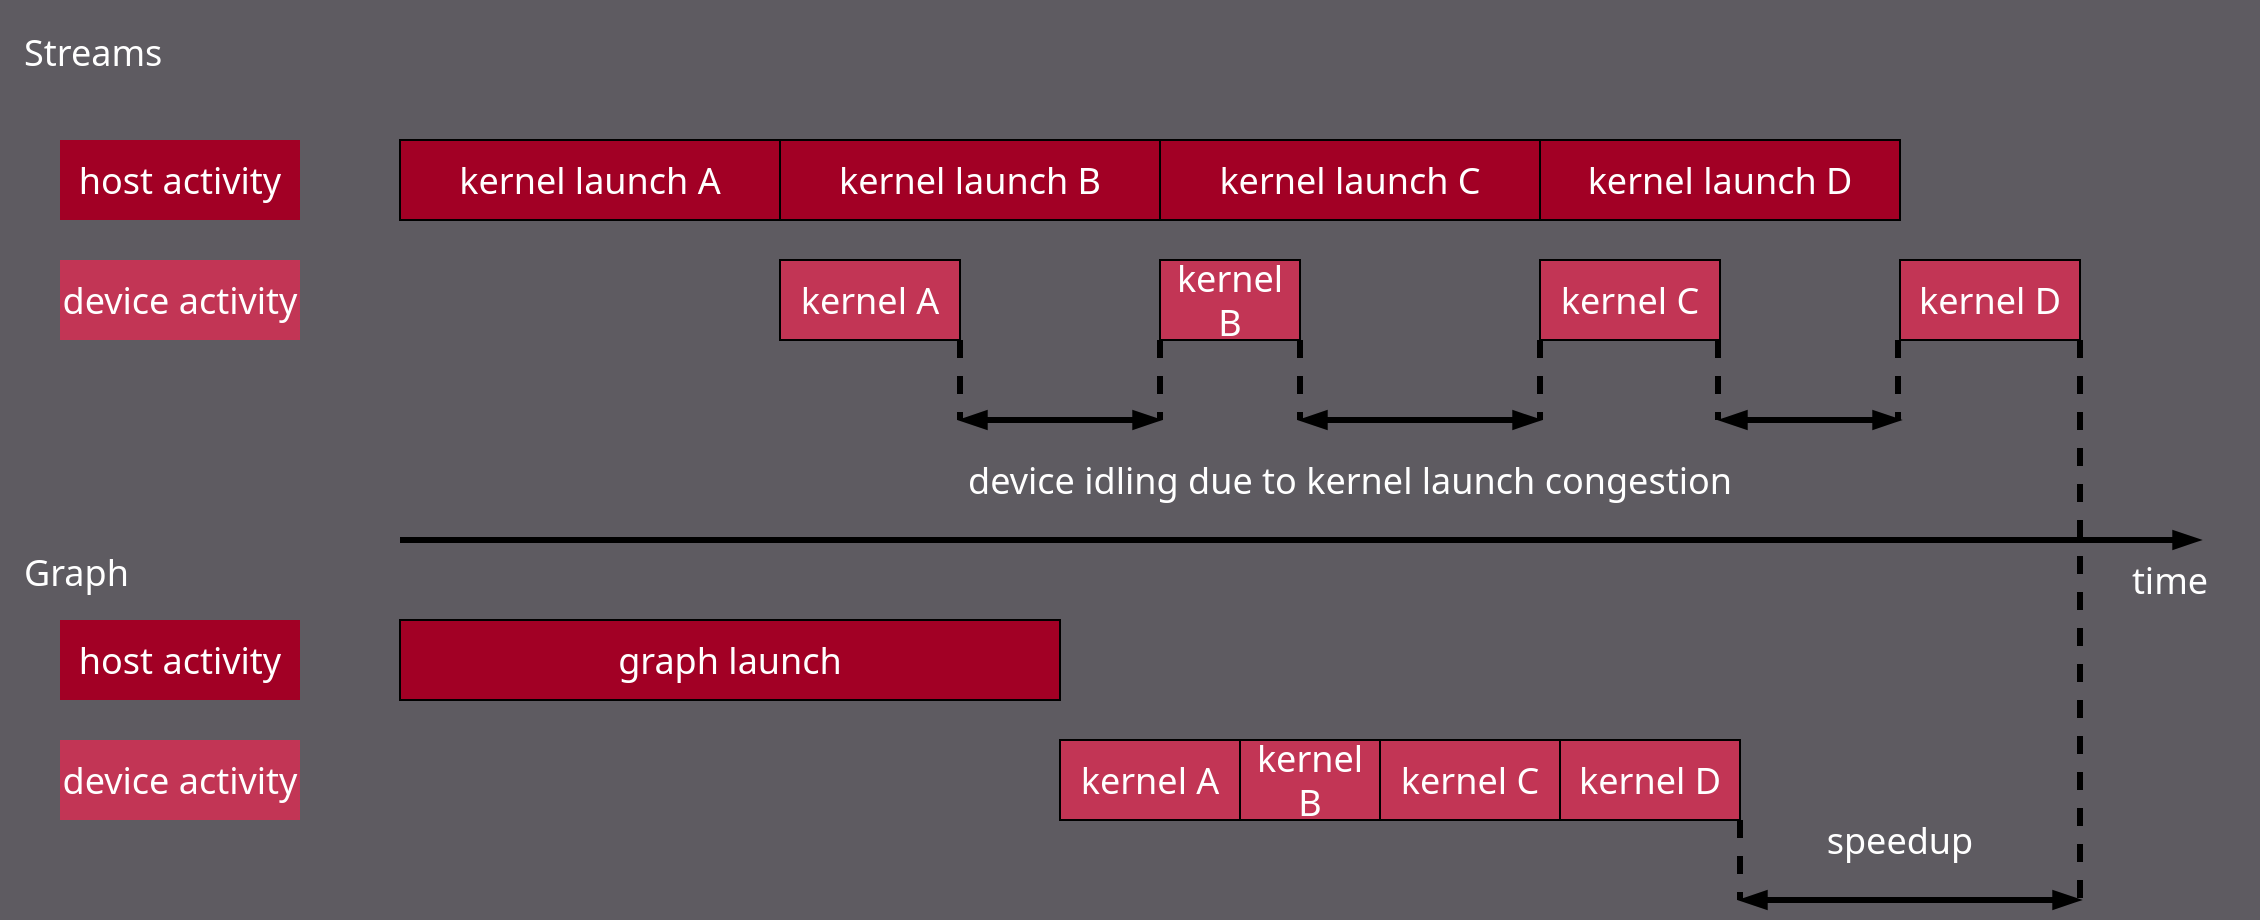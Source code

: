<mxfile version="24.7.13">
  <diagram id="zBbb_w2fufU70cdOGtND" name="1 oldal">
    <mxGraphModel dx="1114" dy="646" grid="1" gridSize="10" guides="1" tooltips="1" connect="1" arrows="1" fold="1" page="1" pageScale="1" pageWidth="1200" pageHeight="1600" background="none" math="0" shadow="0">
      <root>
        <mxCell id="0" />
        <mxCell id="1" parent="0" />
        <mxCell id="5818" value="" style="rounded=0;fillColor=#5E5B61;fontColor=#FFFFFF;strokeColor=none;spacing=0;fontFamily=Segoe UI;fontSize=18;" parent="1" vertex="1">
          <mxGeometry width="1130" height="460" as="geometry" />
        </mxCell>
        <mxCell id="5401" value="Streams" style="text;strokeColor=none;fillColor=none;align=left;verticalAlign=middle;rounded=0;fontFamily=Segoe UI;fontSize=18;fontColor=#FFFFFF;" parent="1" vertex="1">
          <mxGeometry x="10" y="10" width="100" height="30" as="geometry" />
        </mxCell>
        <mxCell id="1Txoek2s6jAQB3cqoh21-5822" value="&lt;font style=&quot;font-size: 18px;&quot;&gt;kernel A&lt;/font&gt;" style="rounded=0;whiteSpace=wrap;html=1;fillColor=#c23555;fontColor=#FFFFFF;strokeColor=default;fontFamily=Segoe UI;fontSize=18;" parent="1" vertex="1">
          <mxGeometry x="390" y="130" width="90" height="40" as="geometry" />
        </mxCell>
        <mxCell id="1Txoek2s6jAQB3cqoh21-5827" value="kernel launch A" style="rounded=0;whiteSpace=wrap;html=1;fillColor=#A20025;fontColor=#FFFFFF;strokeColor=default;fontFamily=Segoe UI;fontSize=18;" parent="1" vertex="1">
          <mxGeometry x="200" y="70" width="190" height="40" as="geometry" />
        </mxCell>
        <mxCell id="TYkUcg6durY7-jI84bFK-5819" value="&lt;div style=&quot;font-size: 18px;&quot;&gt;&lt;font style=&quot;font-size: 18px;&quot;&gt;kernel B&lt;/font&gt;&lt;/div&gt;" style="rounded=0;whiteSpace=wrap;html=1;fillColor=#c23555;fontColor=#FFFFFF;strokeColor=default;fontFamily=Segoe UI;fontSize=18;" parent="1" vertex="1">
          <mxGeometry x="580" y="130" width="70" height="40" as="geometry" />
        </mxCell>
        <mxCell id="TYkUcg6durY7-jI84bFK-5820" value="kernel C" style="rounded=0;whiteSpace=wrap;html=1;fillColor=#c23555;fontColor=#FFFFFF;strokeColor=default;fontFamily=Segoe UI;fontSize=18;" parent="1" vertex="1">
          <mxGeometry x="770" y="130" width="90" height="40" as="geometry" />
        </mxCell>
        <mxCell id="TYkUcg6durY7-jI84bFK-5822" value="kernel launch B" style="rounded=0;whiteSpace=wrap;html=1;fillColor=#A20025;fontColor=#FFFFFF;strokeColor=default;fontFamily=Segoe UI;fontSize=18;" parent="1" vertex="1">
          <mxGeometry x="390" y="70" width="190" height="40" as="geometry" />
        </mxCell>
        <mxCell id="TYkUcg6durY7-jI84bFK-5823" value="kernel launch C" style="rounded=0;whiteSpace=wrap;html=1;fillColor=#A20025;fontColor=#FFFFFF;strokeColor=default;fontFamily=Segoe UI;fontSize=18;" parent="1" vertex="1">
          <mxGeometry x="580" y="70" width="190" height="40" as="geometry" />
        </mxCell>
        <mxCell id="TYkUcg6durY7-jI84bFK-5824" value="host activity" style="rounded=0;whiteSpace=wrap;html=1;fillColor=#A20025;fontColor=#FFFFFF;strokeColor=none;fontFamily=Segoe UI;fontSize=18;" parent="1" vertex="1">
          <mxGeometry x="30" y="70" width="120" height="40" as="geometry" />
        </mxCell>
        <mxCell id="TYkUcg6durY7-jI84bFK-5826" value="device activity" style="rounded=0;whiteSpace=wrap;html=1;fillColor=#c23555;fontColor=#FFFFFF;strokeColor=none;fontFamily=Segoe UI;fontSize=18;" parent="1" vertex="1">
          <mxGeometry x="30" y="130" width="120" height="40" as="geometry" />
        </mxCell>
        <mxCell id="TYkUcg6durY7-jI84bFK-5827" value="" style="endArrow=blockThin;startArrow=blockThin;html=1;rounded=0;endFill=1;startFill=1;strokeWidth=3;fontFamily=Segoe UI;fontSize=18;" parent="1" edge="1">
          <mxGeometry width="50" height="50" relative="1" as="geometry">
            <mxPoint x="480" y="210" as="sourcePoint" />
            <mxPoint x="580" y="210" as="targetPoint" />
            <Array as="points" />
          </mxGeometry>
        </mxCell>
        <mxCell id="TYkUcg6durY7-jI84bFK-5829" value="" style="endArrow=blockThin;startArrow=blockThin;html=1;rounded=0;exitX=1;exitY=0.5;exitDx=0;exitDy=0;endFill=1;startFill=1;strokeWidth=3;fontFamily=Segoe UI;fontSize=18;" parent="1" edge="1">
          <mxGeometry width="50" height="50" relative="1" as="geometry">
            <mxPoint x="650" y="210" as="sourcePoint" />
            <mxPoint x="770" y="210" as="targetPoint" />
            <Array as="points" />
          </mxGeometry>
        </mxCell>
        <mxCell id="TYkUcg6durY7-jI84bFK-5832" value="" style="endArrow=blockThin;startArrow=none;html=1;rounded=0;exitX=1;exitY=0.5;exitDx=0;exitDy=0;endFill=1;startFill=0;strokeWidth=3;entryX=0;entryY=0.75;entryDx=0;entryDy=0;fontFamily=Segoe UI;fontSize=18;" parent="1" edge="1">
          <mxGeometry width="50" height="50" relative="1" as="geometry">
            <mxPoint x="200" y="270" as="sourcePoint" />
            <mxPoint x="1100" y="270" as="targetPoint" />
            <Array as="points" />
          </mxGeometry>
        </mxCell>
        <mxCell id="TYkUcg6durY7-jI84bFK-5834" value="time" style="rounded=0;whiteSpace=wrap;html=1;fillColor=none;fontColor=#FFFFFF;strokeColor=none;fontFamily=Segoe UI;fontSize=18;" parent="1" vertex="1">
          <mxGeometry x="1050" y="270" width="70" height="40" as="geometry" />
        </mxCell>
        <mxCell id="TYkUcg6durY7-jI84bFK-5835" value="" style="endArrow=none;dashed=1;html=1;rounded=0;exitX=1;exitY=1;exitDx=0;exitDy=0;strokeWidth=3;fontFamily=Segoe UI;fontSize=18;" parent="1" source="1Txoek2s6jAQB3cqoh21-5822" edge="1">
          <mxGeometry width="50" height="50" relative="1" as="geometry">
            <mxPoint x="420" y="360" as="sourcePoint" />
            <mxPoint x="480" y="210" as="targetPoint" />
          </mxGeometry>
        </mxCell>
        <mxCell id="TYkUcg6durY7-jI84bFK-5836" value="" style="endArrow=none;dashed=1;html=1;rounded=0;exitX=1;exitY=1;exitDx=0;exitDy=0;strokeWidth=3;fontFamily=Segoe UI;fontSize=18;" parent="1" edge="1">
          <mxGeometry width="50" height="50" relative="1" as="geometry">
            <mxPoint x="580" y="170" as="sourcePoint" />
            <mxPoint x="580" y="210" as="targetPoint" />
          </mxGeometry>
        </mxCell>
        <mxCell id="TYkUcg6durY7-jI84bFK-5837" value="" style="endArrow=none;dashed=1;html=1;rounded=0;exitX=1;exitY=1;exitDx=0;exitDy=0;strokeWidth=3;fontFamily=Segoe UI;fontSize=18;" parent="1" edge="1">
          <mxGeometry width="50" height="50" relative="1" as="geometry">
            <mxPoint x="650" y="170" as="sourcePoint" />
            <mxPoint x="650" y="210" as="targetPoint" />
          </mxGeometry>
        </mxCell>
        <mxCell id="TYkUcg6durY7-jI84bFK-5838" value="" style="endArrow=none;dashed=1;html=1;rounded=0;exitX=1;exitY=1;exitDx=0;exitDy=0;strokeWidth=3;fontFamily=Segoe UI;fontSize=18;" parent="1" edge="1">
          <mxGeometry width="50" height="50" relative="1" as="geometry">
            <mxPoint x="770" y="170" as="sourcePoint" />
            <mxPoint x="770" y="210" as="targetPoint" />
          </mxGeometry>
        </mxCell>
        <mxCell id="TYkUcg6durY7-jI84bFK-5839" value="kernel launch D" style="rounded=0;whiteSpace=wrap;html=1;fillColor=#A20025;fontColor=#FFFFFF;strokeColor=default;fontFamily=Segoe UI;fontSize=18;" parent="1" vertex="1">
          <mxGeometry x="770" y="70" width="180" height="40" as="geometry" />
        </mxCell>
        <mxCell id="TYkUcg6durY7-jI84bFK-5840" value="kernel D" style="rounded=0;whiteSpace=wrap;html=1;fillColor=#c23555;fontColor=#FFFFFF;strokeColor=default;fontFamily=Segoe UI;fontSize=18;" parent="1" vertex="1">
          <mxGeometry x="950" y="130" width="90" height="40" as="geometry" />
        </mxCell>
        <mxCell id="TYkUcg6durY7-jI84bFK-5841" value="" style="endArrow=blockThin;startArrow=blockThin;html=1;rounded=0;exitX=1;exitY=0.5;exitDx=0;exitDy=0;endFill=1;startFill=1;strokeWidth=3;fontFamily=Segoe UI;fontSize=18;" parent="1" edge="1">
          <mxGeometry width="50" height="50" relative="1" as="geometry">
            <mxPoint x="860" y="210" as="sourcePoint" />
            <mxPoint x="950" y="210" as="targetPoint" />
            <Array as="points" />
          </mxGeometry>
        </mxCell>
        <mxCell id="TYkUcg6durY7-jI84bFK-5842" value="" style="endArrow=none;dashed=1;html=1;rounded=0;exitX=1;exitY=1;exitDx=0;exitDy=0;strokeWidth=3;fontFamily=Segoe UI;fontSize=18;" parent="1" edge="1">
          <mxGeometry width="50" height="50" relative="1" as="geometry">
            <mxPoint x="859" y="170" as="sourcePoint" />
            <mxPoint x="859" y="210" as="targetPoint" />
          </mxGeometry>
        </mxCell>
        <mxCell id="TYkUcg6durY7-jI84bFK-5843" value="" style="endArrow=none;dashed=1;html=1;rounded=0;exitX=1;exitY=1;exitDx=0;exitDy=0;strokeWidth=3;fontFamily=Segoe UI;fontSize=18;" parent="1" edge="1">
          <mxGeometry width="50" height="50" relative="1" as="geometry">
            <mxPoint x="949" y="170" as="sourcePoint" />
            <mxPoint x="949" y="210" as="targetPoint" />
          </mxGeometry>
        </mxCell>
        <mxCell id="TYkUcg6durY7-jI84bFK-5844" value="device idling due to kernel launch congestion" style="rounded=0;whiteSpace=wrap;html=1;fillColor=none;fontColor=#FFFFFF;strokeColor=none;fontFamily=Segoe UI;fontSize=18;" parent="1" vertex="1">
          <mxGeometry x="480" y="220" width="390" height="40" as="geometry" />
        </mxCell>
        <mxCell id="TYkUcg6durY7-jI84bFK-5845" value="kernel A" style="rounded=0;whiteSpace=wrap;html=1;fillColor=#c23555;fontColor=#FFFFFF;strokeColor=default;fontFamily=Segoe UI;fontSize=18;" parent="1" vertex="1">
          <mxGeometry x="530" y="370" width="90" height="40" as="geometry" />
        </mxCell>
        <mxCell id="TYkUcg6durY7-jI84bFK-5847" value="&lt;div style=&quot;font-size: 18px;&quot;&gt;kernel B&lt;/div&gt;" style="rounded=0;whiteSpace=wrap;html=1;fillColor=#c23555;fontColor=#FFFFFF;strokeColor=default;fontFamily=Segoe UI;fontSize=18;" parent="1" vertex="1">
          <mxGeometry x="620" y="370" width="70" height="40" as="geometry" />
        </mxCell>
        <mxCell id="TYkUcg6durY7-jI84bFK-5848" value="kernel C" style="rounded=0;whiteSpace=wrap;html=1;fillColor=#c23555;fontColor=#FFFFFF;strokeColor=default;fontFamily=Segoe UI;fontSize=18;" parent="1" vertex="1">
          <mxGeometry x="690" y="370" width="90" height="40" as="geometry" />
        </mxCell>
        <mxCell id="TYkUcg6durY7-jI84bFK-5849" value="graph launch" style="rounded=0;whiteSpace=wrap;html=1;fillColor=#A20025;fontColor=#FFFFFF;strokeColor=default;fontFamily=Segoe UI;fontSize=18;" parent="1" vertex="1">
          <mxGeometry x="200" y="310" width="330" height="40" as="geometry" />
        </mxCell>
        <mxCell id="TYkUcg6durY7-jI84bFK-5851" value="host activity" style="rounded=0;whiteSpace=wrap;html=1;fillColor=#A20025;fontColor=#FFFFFF;strokeColor=none;fontFamily=Segoe UI;fontSize=18;" parent="1" vertex="1">
          <mxGeometry x="30" y="310" width="120" height="40" as="geometry" />
        </mxCell>
        <mxCell id="TYkUcg6durY7-jI84bFK-5852" value="device activity" style="rounded=0;whiteSpace=wrap;html=1;fillColor=#c23555;fontColor=#FFFFFF;strokeColor=none;fontFamily=Segoe UI;fontSize=18;" parent="1" vertex="1">
          <mxGeometry x="30" y="370" width="120" height="40" as="geometry" />
        </mxCell>
        <mxCell id="TYkUcg6durY7-jI84bFK-5860" value="kernel D" style="rounded=0;whiteSpace=wrap;html=1;fillColor=#c23555;fontColor=#FFFFFF;strokeColor=default;fontFamily=Segoe UI;fontSize=18;" parent="1" vertex="1">
          <mxGeometry x="780" y="370" width="90" height="40" as="geometry" />
        </mxCell>
        <mxCell id="TYkUcg6durY7-jI84bFK-5861" value="" style="endArrow=blockThin;startArrow=blockThin;html=1;rounded=0;exitX=1;exitY=0.5;exitDx=0;exitDy=0;endFill=1;startFill=1;strokeWidth=3;fontFamily=Segoe UI;fontSize=18;" parent="1" edge="1">
          <mxGeometry width="50" height="50" relative="1" as="geometry">
            <mxPoint x="870" y="450" as="sourcePoint" />
            <mxPoint x="1040" y="450" as="targetPoint" />
            <Array as="points" />
          </mxGeometry>
        </mxCell>
        <mxCell id="TYkUcg6durY7-jI84bFK-5862" value="" style="endArrow=none;dashed=1;html=1;rounded=0;exitX=1;exitY=1;exitDx=0;exitDy=0;strokeWidth=3;fontFamily=Segoe UI;fontSize=18;" parent="1" edge="1">
          <mxGeometry width="50" height="50" relative="1" as="geometry">
            <mxPoint x="870" y="410" as="sourcePoint" />
            <mxPoint x="870" y="450" as="targetPoint" />
          </mxGeometry>
        </mxCell>
        <mxCell id="TYkUcg6durY7-jI84bFK-5863" value="" style="endArrow=none;dashed=1;html=1;rounded=0;exitX=1;exitY=1;exitDx=0;exitDy=0;strokeWidth=3;fontFamily=Segoe UI;fontSize=18;" parent="1" source="TYkUcg6durY7-jI84bFK-5840" edge="1">
          <mxGeometry width="50" height="50" relative="1" as="geometry">
            <mxPoint x="960" y="410" as="sourcePoint" />
            <mxPoint x="1040" y="450" as="targetPoint" />
          </mxGeometry>
        </mxCell>
        <mxCell id="TYkUcg6durY7-jI84bFK-5864" value="Graph" style="text;strokeColor=none;fillColor=none;align=left;verticalAlign=middle;rounded=0;fontFamily=Segoe UI;fontSize=18;fontColor=#FFFFFF;" parent="1" vertex="1">
          <mxGeometry x="10" y="270" width="100" height="30" as="geometry" />
        </mxCell>
        <mxCell id="mD1MZE_vsaNfBI7xCEMp-5818" value="speedup" style="rounded=0;whiteSpace=wrap;html=1;fillColor=none;fontColor=#FFFFFF;strokeColor=none;fontFamily=Segoe UI;fontSize=18;" parent="1" vertex="1">
          <mxGeometry x="880" y="400" width="140" height="40" as="geometry" />
        </mxCell>
      </root>
    </mxGraphModel>
  </diagram>
</mxfile>
